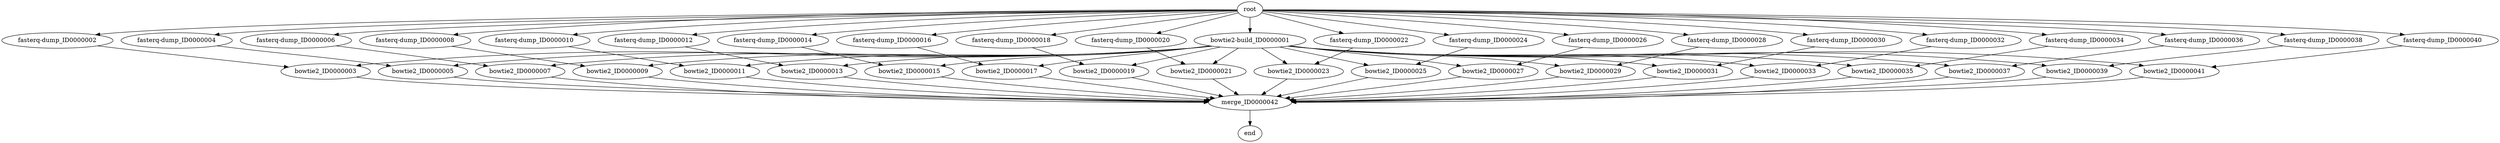 strict digraph {
"bowtie2-build_ID0000001" [size=10000000];
"fasterq-dump_ID0000002" [size=10000000];
bowtie2_ID0000003 [size=10000000];
"fasterq-dump_ID0000004" [size=10000000];
bowtie2_ID0000005 [size=10000000];
"fasterq-dump_ID0000006" [size=10000000];
bowtie2_ID0000007 [size=10000000];
"fasterq-dump_ID0000008" [size=10000000];
bowtie2_ID0000009 [size=10000000];
"fasterq-dump_ID0000010" [size=10000000];
bowtie2_ID0000011 [size=10000000];
"fasterq-dump_ID0000012" [size=10000000];
bowtie2_ID0000013 [size=10000000];
"fasterq-dump_ID0000014" [size=10000000];
bowtie2_ID0000015 [size=10000000];
"fasterq-dump_ID0000016" [size=10000000];
bowtie2_ID0000017 [size=10000000];
"fasterq-dump_ID0000018" [size=10000000];
bowtie2_ID0000019 [size=10000000];
"fasterq-dump_ID0000020" [size=10000000];
bowtie2_ID0000021 [size=10000000];
"fasterq-dump_ID0000022" [size=10000000];
bowtie2_ID0000023 [size=10000000];
"fasterq-dump_ID0000024" [size=10000000];
bowtie2_ID0000025 [size=10000000];
"fasterq-dump_ID0000026" [size=10000000];
bowtie2_ID0000027 [size=10000000];
"fasterq-dump_ID0000028" [size=10000000];
bowtie2_ID0000029 [size=10000000];
"fasterq-dump_ID0000030" [size=10000000];
bowtie2_ID0000031 [size=10000000];
"fasterq-dump_ID0000032" [size=10000000];
bowtie2_ID0000033 [size=10000000];
"fasterq-dump_ID0000034" [size=10000000];
bowtie2_ID0000035 [size=10000000];
"fasterq-dump_ID0000036" [size=10000000];
bowtie2_ID0000037 [size=10000000];
"fasterq-dump_ID0000038" [size=10000000];
bowtie2_ID0000039 [size=10000000];
"fasterq-dump_ID0000040" [size=10000000];
bowtie2_ID0000041 [size=10000000];
merge_ID0000042 [size=10000000];
root [size=2];
end [size=2];
"bowtie2-build_ID0000001" -> bowtie2_ID0000003 [size=40000000];
"bowtie2-build_ID0000001" -> bowtie2_ID0000005 [size=40000000];
"bowtie2-build_ID0000001" -> bowtie2_ID0000007 [size=40000000];
"bowtie2-build_ID0000001" -> bowtie2_ID0000009 [size=40000000];
"bowtie2-build_ID0000001" -> bowtie2_ID0000011 [size=40000000];
"bowtie2-build_ID0000001" -> bowtie2_ID0000013 [size=40000000];
"bowtie2-build_ID0000001" -> bowtie2_ID0000015 [size=40000000];
"bowtie2-build_ID0000001" -> bowtie2_ID0000017 [size=40000000];
"bowtie2-build_ID0000001" -> bowtie2_ID0000019 [size=40000000];
"bowtie2-build_ID0000001" -> bowtie2_ID0000021 [size=40000000];
"bowtie2-build_ID0000001" -> bowtie2_ID0000023 [size=40000000];
"bowtie2-build_ID0000001" -> bowtie2_ID0000025 [size=40000000];
"bowtie2-build_ID0000001" -> bowtie2_ID0000027 [size=40000000];
"bowtie2-build_ID0000001" -> bowtie2_ID0000029 [size=40000000];
"bowtie2-build_ID0000001" -> bowtie2_ID0000031 [size=40000000];
"bowtie2-build_ID0000001" -> bowtie2_ID0000033 [size=40000000];
"bowtie2-build_ID0000001" -> bowtie2_ID0000035 [size=40000000];
"bowtie2-build_ID0000001" -> bowtie2_ID0000037 [size=40000000];
"bowtie2-build_ID0000001" -> bowtie2_ID0000039 [size=40000000];
"bowtie2-build_ID0000001" -> bowtie2_ID0000041 [size=40000000];
"fasterq-dump_ID0000002" -> bowtie2_ID0000003 [size=40000000];
bowtie2_ID0000003 -> merge_ID0000042 [size=40000000];
"fasterq-dump_ID0000004" -> bowtie2_ID0000005 [size=40000000];
bowtie2_ID0000005 -> merge_ID0000042 [size=40000000];
"fasterq-dump_ID0000006" -> bowtie2_ID0000007 [size=40000000];
bowtie2_ID0000007 -> merge_ID0000042 [size=40000000];
"fasterq-dump_ID0000008" -> bowtie2_ID0000009 [size=40000000];
bowtie2_ID0000009 -> merge_ID0000042 [size=40000000];
"fasterq-dump_ID0000010" -> bowtie2_ID0000011 [size=40000000];
bowtie2_ID0000011 -> merge_ID0000042 [size=40000000];
"fasterq-dump_ID0000012" -> bowtie2_ID0000013 [size=40000000];
bowtie2_ID0000013 -> merge_ID0000042 [size=40000000];
"fasterq-dump_ID0000014" -> bowtie2_ID0000015 [size=40000000];
bowtie2_ID0000015 -> merge_ID0000042 [size=40000000];
"fasterq-dump_ID0000016" -> bowtie2_ID0000017 [size=40000000];
bowtie2_ID0000017 -> merge_ID0000042 [size=40000000];
"fasterq-dump_ID0000018" -> bowtie2_ID0000019 [size=40000000];
bowtie2_ID0000019 -> merge_ID0000042 [size=40000000];
"fasterq-dump_ID0000020" -> bowtie2_ID0000021 [size=40000000];
bowtie2_ID0000021 -> merge_ID0000042 [size=40000000];
"fasterq-dump_ID0000022" -> bowtie2_ID0000023 [size=40000000];
bowtie2_ID0000023 -> merge_ID0000042 [size=40000000];
"fasterq-dump_ID0000024" -> bowtie2_ID0000025 [size=40000000];
bowtie2_ID0000025 -> merge_ID0000042 [size=40000000];
"fasterq-dump_ID0000026" -> bowtie2_ID0000027 [size=40000000];
bowtie2_ID0000027 -> merge_ID0000042 [size=40000000];
"fasterq-dump_ID0000028" -> bowtie2_ID0000029 [size=40000000];
bowtie2_ID0000029 -> merge_ID0000042 [size=40000000];
"fasterq-dump_ID0000030" -> bowtie2_ID0000031 [size=40000000];
bowtie2_ID0000031 -> merge_ID0000042 [size=40000000];
"fasterq-dump_ID0000032" -> bowtie2_ID0000033 [size=40000000];
bowtie2_ID0000033 -> merge_ID0000042 [size=40000000];
"fasterq-dump_ID0000034" -> bowtie2_ID0000035 [size=40000000];
bowtie2_ID0000035 -> merge_ID0000042 [size=40000000];
"fasterq-dump_ID0000036" -> bowtie2_ID0000037 [size=40000000];
bowtie2_ID0000037 -> merge_ID0000042 [size=40000000];
"fasterq-dump_ID0000038" -> bowtie2_ID0000039 [size=40000000];
bowtie2_ID0000039 -> merge_ID0000042 [size=40000000];
"fasterq-dump_ID0000040" -> bowtie2_ID0000041 [size=40000000];
bowtie2_ID0000041 -> merge_ID0000042 [size=40000000];
merge_ID0000042 -> end [size=2];
root -> "bowtie2-build_ID0000001" [size=2];
root -> "fasterq-dump_ID0000002" [size=2];
root -> "fasterq-dump_ID0000004" [size=2];
root -> "fasterq-dump_ID0000006" [size=2];
root -> "fasterq-dump_ID0000008" [size=2];
root -> "fasterq-dump_ID0000010" [size=2];
root -> "fasterq-dump_ID0000012" [size=2];
root -> "fasterq-dump_ID0000014" [size=2];
root -> "fasterq-dump_ID0000016" [size=2];
root -> "fasterq-dump_ID0000018" [size=2];
root -> "fasterq-dump_ID0000020" [size=2];
root -> "fasterq-dump_ID0000022" [size=2];
root -> "fasterq-dump_ID0000024" [size=2];
root -> "fasterq-dump_ID0000026" [size=2];
root -> "fasterq-dump_ID0000028" [size=2];
root -> "fasterq-dump_ID0000030" [size=2];
root -> "fasterq-dump_ID0000032" [size=2];
root -> "fasterq-dump_ID0000034" [size=2];
root -> "fasterq-dump_ID0000036" [size=2];
root -> "fasterq-dump_ID0000038" [size=2];
root -> "fasterq-dump_ID0000040" [size=2];
}
